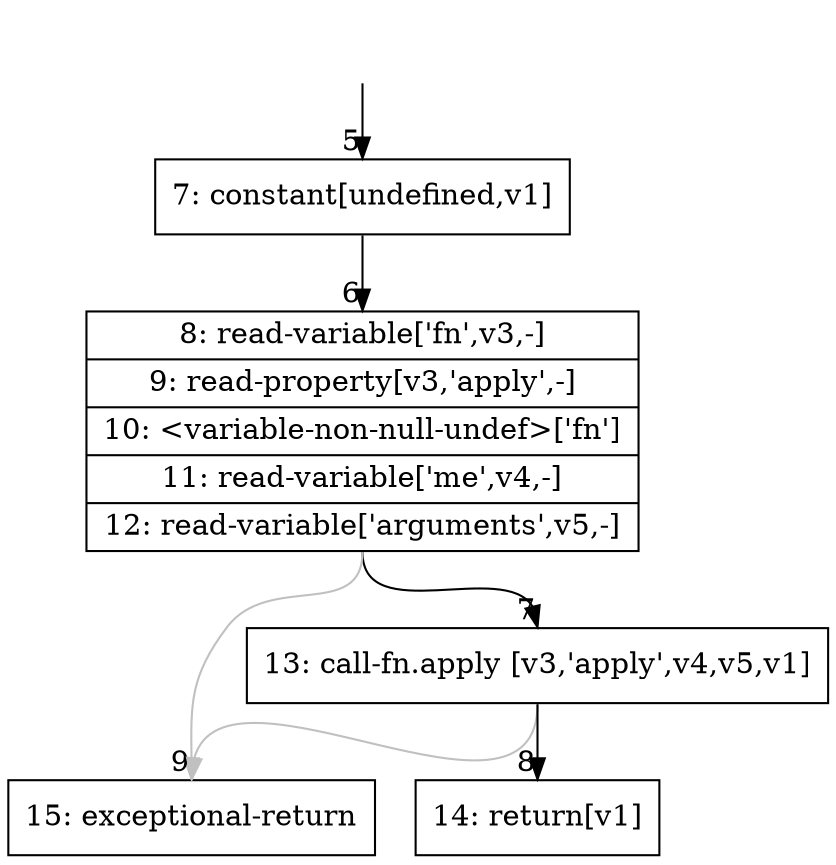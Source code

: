 digraph {
rankdir="TD"
BB_entry3[shape=none,label=""];
BB_entry3 -> BB5 [tailport=s, headport=n, headlabel="    5"]
BB5 [shape=record label="{7: constant[undefined,v1]}" ] 
BB5 -> BB6 [tailport=s, headport=n, headlabel="      6"]
BB6 [shape=record label="{8: read-variable['fn',v3,-]|9: read-property[v3,'apply',-]|10: \<variable-non-null-undef\>['fn']|11: read-variable['me',v4,-]|12: read-variable['arguments',v5,-]}" ] 
BB6 -> BB7 [tailport=s, headport=n, headlabel="      7"]
BB6 -> BB9 [tailport=s, headport=n, color=gray, headlabel="      9"]
BB7 [shape=record label="{13: call-fn.apply [v3,'apply',v4,v5,v1]}" ] 
BB7 -> BB8 [tailport=s, headport=n, headlabel="      8"]
BB7 -> BB9 [tailport=s, headport=n, color=gray]
BB8 [shape=record label="{14: return[v1]}" ] 
BB9 [shape=record label="{15: exceptional-return}" ] 
//#$~ 7
}

